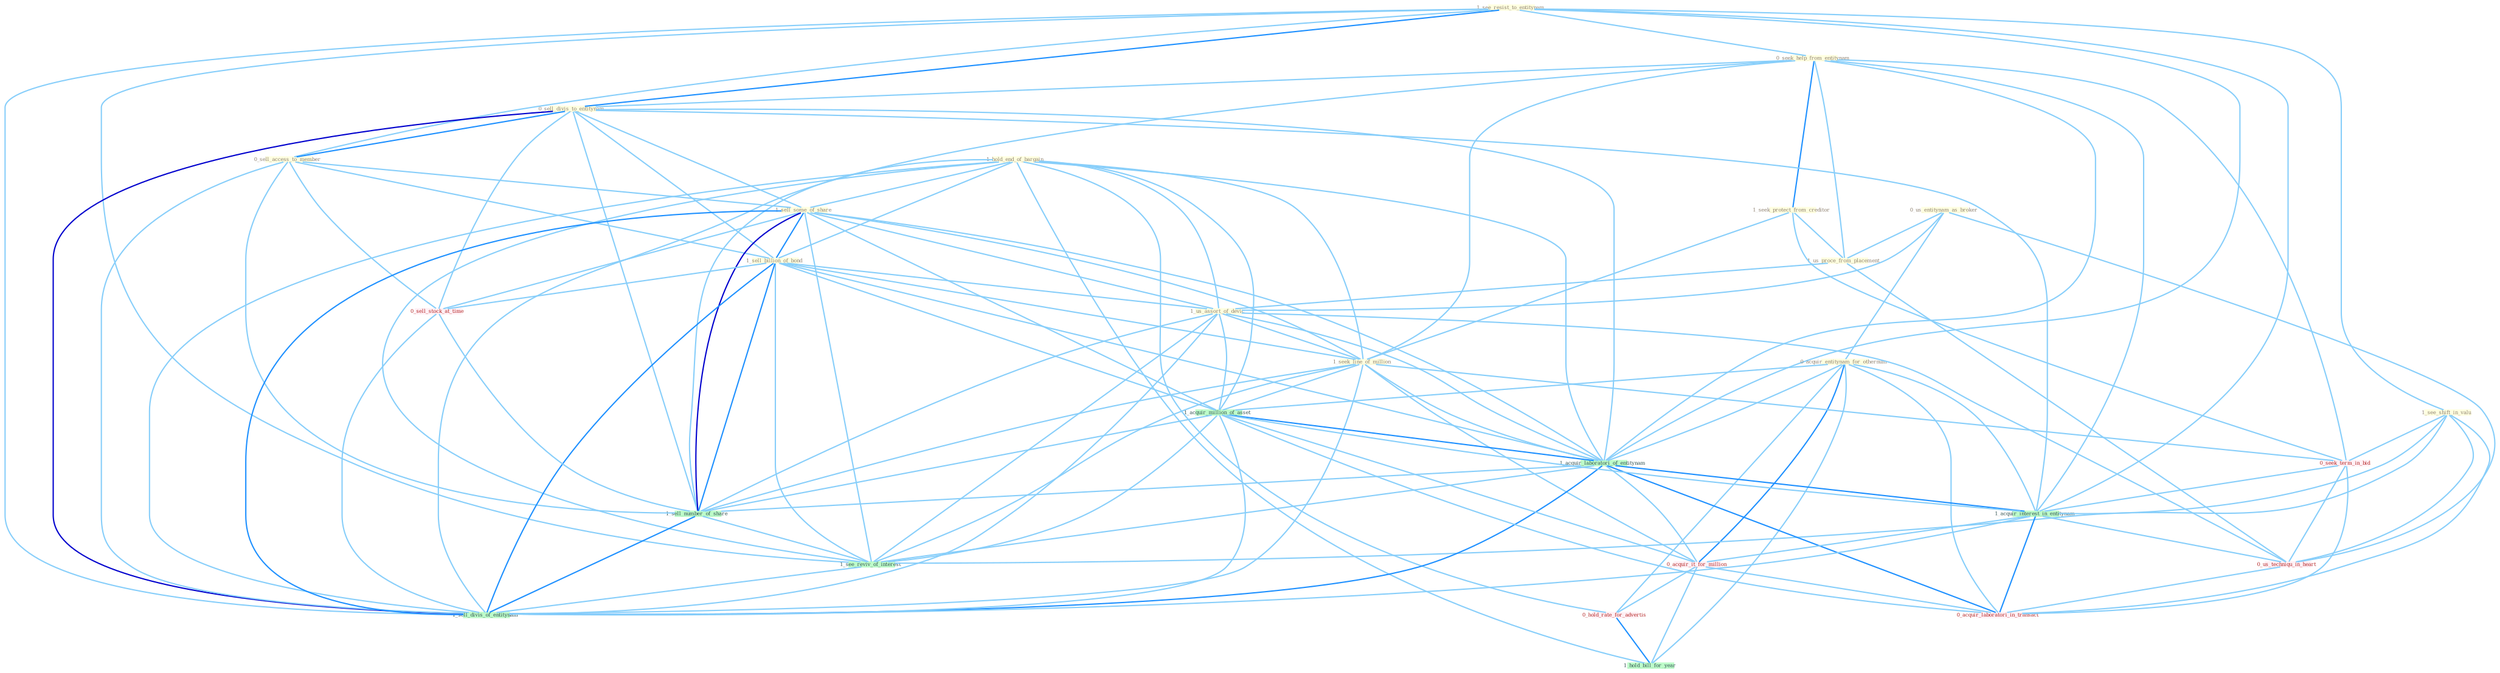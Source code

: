 Graph G{ 
    node
    [shape=polygon,style=filled,width=.5,height=.06,color="#BDFCC9",fixedsize=true,fontsize=4,
    fontcolor="#2f4f4f"];
    {node
    [color="#ffffe0", fontcolor="#8b7d6b"] "1_see_resist_to_entitynam " "0_seek_help_from_entitynam " "0_sell_divis_to_entitynam " "0_us_entitynam_as_broker " "1_hold_end_of_bargain " "0_acquir_entitynam_for_othernum " "1_seek_protect_from_creditor " "1_us_proce_from_placement " "0_sell_access_to_member " "1_sell_some_of_share " "1_sell_billion_of_bond " "1_see_shift_in_valu " "1_us_assort_of_devic " "1_seek_line_of_million "}
{node [color="#fff0f5", fontcolor="#b22222"] "0_seek_term_in_bid " "0_us_techniqu_in_heart " "0_acquir_it_for_million " "0_hold_rate_for_advertis " "0_acquir_laboratori_in_transact " "0_sell_stock_at_time "}
edge [color="#B0E2FF"];

	"1_see_resist_to_entitynam " -- "0_seek_help_from_entitynam " [w="1", color="#87cefa" ];
	"1_see_resist_to_entitynam " -- "0_sell_divis_to_entitynam " [w="2", color="#1e90ff" , len=0.8];
	"1_see_resist_to_entitynam " -- "0_sell_access_to_member " [w="1", color="#87cefa" ];
	"1_see_resist_to_entitynam " -- "1_see_shift_in_valu " [w="1", color="#87cefa" ];
	"1_see_resist_to_entitynam " -- "1_acquir_laboratori_of_entitynam " [w="1", color="#87cefa" ];
	"1_see_resist_to_entitynam " -- "1_acquir_interest_in_entitynam " [w="1", color="#87cefa" ];
	"1_see_resist_to_entitynam " -- "1_see_reviv_of_interest " [w="1", color="#87cefa" ];
	"1_see_resist_to_entitynam " -- "1_sell_divis_of_entitynam " [w="1", color="#87cefa" ];
	"0_seek_help_from_entitynam " -- "0_sell_divis_to_entitynam " [w="1", color="#87cefa" ];
	"0_seek_help_from_entitynam " -- "1_seek_protect_from_creditor " [w="2", color="#1e90ff" , len=0.8];
	"0_seek_help_from_entitynam " -- "1_us_proce_from_placement " [w="1", color="#87cefa" ];
	"0_seek_help_from_entitynam " -- "1_seek_line_of_million " [w="1", color="#87cefa" ];
	"0_seek_help_from_entitynam " -- "1_acquir_laboratori_of_entitynam " [w="1", color="#87cefa" ];
	"0_seek_help_from_entitynam " -- "0_seek_term_in_bid " [w="1", color="#87cefa" ];
	"0_seek_help_from_entitynam " -- "1_acquir_interest_in_entitynam " [w="1", color="#87cefa" ];
	"0_seek_help_from_entitynam " -- "1_sell_divis_of_entitynam " [w="1", color="#87cefa" ];
	"0_sell_divis_to_entitynam " -- "0_sell_access_to_member " [w="2", color="#1e90ff" , len=0.8];
	"0_sell_divis_to_entitynam " -- "1_sell_some_of_share " [w="1", color="#87cefa" ];
	"0_sell_divis_to_entitynam " -- "1_sell_billion_of_bond " [w="1", color="#87cefa" ];
	"0_sell_divis_to_entitynam " -- "1_acquir_laboratori_of_entitynam " [w="1", color="#87cefa" ];
	"0_sell_divis_to_entitynam " -- "1_acquir_interest_in_entitynam " [w="1", color="#87cefa" ];
	"0_sell_divis_to_entitynam " -- "0_sell_stock_at_time " [w="1", color="#87cefa" ];
	"0_sell_divis_to_entitynam " -- "1_sell_number_of_share " [w="1", color="#87cefa" ];
	"0_sell_divis_to_entitynam " -- "1_sell_divis_of_entitynam " [w="3", color="#0000cd" , len=0.6];
	"0_us_entitynam_as_broker " -- "0_acquir_entitynam_for_othernum " [w="1", color="#87cefa" ];
	"0_us_entitynam_as_broker " -- "1_us_proce_from_placement " [w="1", color="#87cefa" ];
	"0_us_entitynam_as_broker " -- "1_us_assort_of_devic " [w="1", color="#87cefa" ];
	"0_us_entitynam_as_broker " -- "0_us_techniqu_in_heart " [w="1", color="#87cefa" ];
	"1_hold_end_of_bargain " -- "1_sell_some_of_share " [w="1", color="#87cefa" ];
	"1_hold_end_of_bargain " -- "1_sell_billion_of_bond " [w="1", color="#87cefa" ];
	"1_hold_end_of_bargain " -- "1_us_assort_of_devic " [w="1", color="#87cefa" ];
	"1_hold_end_of_bargain " -- "1_seek_line_of_million " [w="1", color="#87cefa" ];
	"1_hold_end_of_bargain " -- "1_acquir_million_of_asset " [w="1", color="#87cefa" ];
	"1_hold_end_of_bargain " -- "1_acquir_laboratori_of_entitynam " [w="1", color="#87cefa" ];
	"1_hold_end_of_bargain " -- "0_hold_rate_for_advertis " [w="1", color="#87cefa" ];
	"1_hold_end_of_bargain " -- "1_sell_number_of_share " [w="1", color="#87cefa" ];
	"1_hold_end_of_bargain " -- "1_see_reviv_of_interest " [w="1", color="#87cefa" ];
	"1_hold_end_of_bargain " -- "1_hold_bill_for_year " [w="1", color="#87cefa" ];
	"1_hold_end_of_bargain " -- "1_sell_divis_of_entitynam " [w="1", color="#87cefa" ];
	"0_acquir_entitynam_for_othernum " -- "1_acquir_million_of_asset " [w="1", color="#87cefa" ];
	"0_acquir_entitynam_for_othernum " -- "1_acquir_laboratori_of_entitynam " [w="1", color="#87cefa" ];
	"0_acquir_entitynam_for_othernum " -- "1_acquir_interest_in_entitynam " [w="1", color="#87cefa" ];
	"0_acquir_entitynam_for_othernum " -- "0_acquir_it_for_million " [w="2", color="#1e90ff" , len=0.8];
	"0_acquir_entitynam_for_othernum " -- "0_hold_rate_for_advertis " [w="1", color="#87cefa" ];
	"0_acquir_entitynam_for_othernum " -- "0_acquir_laboratori_in_transact " [w="1", color="#87cefa" ];
	"0_acquir_entitynam_for_othernum " -- "1_hold_bill_for_year " [w="1", color="#87cefa" ];
	"1_seek_protect_from_creditor " -- "1_us_proce_from_placement " [w="1", color="#87cefa" ];
	"1_seek_protect_from_creditor " -- "1_seek_line_of_million " [w="1", color="#87cefa" ];
	"1_seek_protect_from_creditor " -- "0_seek_term_in_bid " [w="1", color="#87cefa" ];
	"1_us_proce_from_placement " -- "1_us_assort_of_devic " [w="1", color="#87cefa" ];
	"1_us_proce_from_placement " -- "0_us_techniqu_in_heart " [w="1", color="#87cefa" ];
	"0_sell_access_to_member " -- "1_sell_some_of_share " [w="1", color="#87cefa" ];
	"0_sell_access_to_member " -- "1_sell_billion_of_bond " [w="1", color="#87cefa" ];
	"0_sell_access_to_member " -- "0_sell_stock_at_time " [w="1", color="#87cefa" ];
	"0_sell_access_to_member " -- "1_sell_number_of_share " [w="1", color="#87cefa" ];
	"0_sell_access_to_member " -- "1_sell_divis_of_entitynam " [w="1", color="#87cefa" ];
	"1_sell_some_of_share " -- "1_sell_billion_of_bond " [w="2", color="#1e90ff" , len=0.8];
	"1_sell_some_of_share " -- "1_us_assort_of_devic " [w="1", color="#87cefa" ];
	"1_sell_some_of_share " -- "1_seek_line_of_million " [w="1", color="#87cefa" ];
	"1_sell_some_of_share " -- "1_acquir_million_of_asset " [w="1", color="#87cefa" ];
	"1_sell_some_of_share " -- "1_acquir_laboratori_of_entitynam " [w="1", color="#87cefa" ];
	"1_sell_some_of_share " -- "0_sell_stock_at_time " [w="1", color="#87cefa" ];
	"1_sell_some_of_share " -- "1_sell_number_of_share " [w="3", color="#0000cd" , len=0.6];
	"1_sell_some_of_share " -- "1_see_reviv_of_interest " [w="1", color="#87cefa" ];
	"1_sell_some_of_share " -- "1_sell_divis_of_entitynam " [w="2", color="#1e90ff" , len=0.8];
	"1_sell_billion_of_bond " -- "1_us_assort_of_devic " [w="1", color="#87cefa" ];
	"1_sell_billion_of_bond " -- "1_seek_line_of_million " [w="1", color="#87cefa" ];
	"1_sell_billion_of_bond " -- "1_acquir_million_of_asset " [w="1", color="#87cefa" ];
	"1_sell_billion_of_bond " -- "1_acquir_laboratori_of_entitynam " [w="1", color="#87cefa" ];
	"1_sell_billion_of_bond " -- "0_sell_stock_at_time " [w="1", color="#87cefa" ];
	"1_sell_billion_of_bond " -- "1_sell_number_of_share " [w="2", color="#1e90ff" , len=0.8];
	"1_sell_billion_of_bond " -- "1_see_reviv_of_interest " [w="1", color="#87cefa" ];
	"1_sell_billion_of_bond " -- "1_sell_divis_of_entitynam " [w="2", color="#1e90ff" , len=0.8];
	"1_see_shift_in_valu " -- "0_seek_term_in_bid " [w="1", color="#87cefa" ];
	"1_see_shift_in_valu " -- "1_acquir_interest_in_entitynam " [w="1", color="#87cefa" ];
	"1_see_shift_in_valu " -- "0_us_techniqu_in_heart " [w="1", color="#87cefa" ];
	"1_see_shift_in_valu " -- "0_acquir_laboratori_in_transact " [w="1", color="#87cefa" ];
	"1_see_shift_in_valu " -- "1_see_reviv_of_interest " [w="1", color="#87cefa" ];
	"1_us_assort_of_devic " -- "1_seek_line_of_million " [w="1", color="#87cefa" ];
	"1_us_assort_of_devic " -- "1_acquir_million_of_asset " [w="1", color="#87cefa" ];
	"1_us_assort_of_devic " -- "1_acquir_laboratori_of_entitynam " [w="1", color="#87cefa" ];
	"1_us_assort_of_devic " -- "0_us_techniqu_in_heart " [w="1", color="#87cefa" ];
	"1_us_assort_of_devic " -- "1_sell_number_of_share " [w="1", color="#87cefa" ];
	"1_us_assort_of_devic " -- "1_see_reviv_of_interest " [w="1", color="#87cefa" ];
	"1_us_assort_of_devic " -- "1_sell_divis_of_entitynam " [w="1", color="#87cefa" ];
	"1_seek_line_of_million " -- "1_acquir_million_of_asset " [w="1", color="#87cefa" ];
	"1_seek_line_of_million " -- "1_acquir_laboratori_of_entitynam " [w="1", color="#87cefa" ];
	"1_seek_line_of_million " -- "0_seek_term_in_bid " [w="1", color="#87cefa" ];
	"1_seek_line_of_million " -- "0_acquir_it_for_million " [w="1", color="#87cefa" ];
	"1_seek_line_of_million " -- "1_sell_number_of_share " [w="1", color="#87cefa" ];
	"1_seek_line_of_million " -- "1_see_reviv_of_interest " [w="1", color="#87cefa" ];
	"1_seek_line_of_million " -- "1_sell_divis_of_entitynam " [w="1", color="#87cefa" ];
	"1_acquir_million_of_asset " -- "1_acquir_laboratori_of_entitynam " [w="2", color="#1e90ff" , len=0.8];
	"1_acquir_million_of_asset " -- "1_acquir_interest_in_entitynam " [w="1", color="#87cefa" ];
	"1_acquir_million_of_asset " -- "0_acquir_it_for_million " [w="1", color="#87cefa" ];
	"1_acquir_million_of_asset " -- "0_acquir_laboratori_in_transact " [w="1", color="#87cefa" ];
	"1_acquir_million_of_asset " -- "1_sell_number_of_share " [w="1", color="#87cefa" ];
	"1_acquir_million_of_asset " -- "1_see_reviv_of_interest " [w="1", color="#87cefa" ];
	"1_acquir_million_of_asset " -- "1_sell_divis_of_entitynam " [w="1", color="#87cefa" ];
	"1_acquir_laboratori_of_entitynam " -- "1_acquir_interest_in_entitynam " [w="2", color="#1e90ff" , len=0.8];
	"1_acquir_laboratori_of_entitynam " -- "0_acquir_it_for_million " [w="1", color="#87cefa" ];
	"1_acquir_laboratori_of_entitynam " -- "0_acquir_laboratori_in_transact " [w="2", color="#1e90ff" , len=0.8];
	"1_acquir_laboratori_of_entitynam " -- "1_sell_number_of_share " [w="1", color="#87cefa" ];
	"1_acquir_laboratori_of_entitynam " -- "1_see_reviv_of_interest " [w="1", color="#87cefa" ];
	"1_acquir_laboratori_of_entitynam " -- "1_sell_divis_of_entitynam " [w="2", color="#1e90ff" , len=0.8];
	"0_seek_term_in_bid " -- "1_acquir_interest_in_entitynam " [w="1", color="#87cefa" ];
	"0_seek_term_in_bid " -- "0_us_techniqu_in_heart " [w="1", color="#87cefa" ];
	"0_seek_term_in_bid " -- "0_acquir_laboratori_in_transact " [w="1", color="#87cefa" ];
	"1_acquir_interest_in_entitynam " -- "0_us_techniqu_in_heart " [w="1", color="#87cefa" ];
	"1_acquir_interest_in_entitynam " -- "0_acquir_it_for_million " [w="1", color="#87cefa" ];
	"1_acquir_interest_in_entitynam " -- "0_acquir_laboratori_in_transact " [w="2", color="#1e90ff" , len=0.8];
	"1_acquir_interest_in_entitynam " -- "1_sell_divis_of_entitynam " [w="1", color="#87cefa" ];
	"0_us_techniqu_in_heart " -- "0_acquir_laboratori_in_transact " [w="1", color="#87cefa" ];
	"0_acquir_it_for_million " -- "0_hold_rate_for_advertis " [w="1", color="#87cefa" ];
	"0_acquir_it_for_million " -- "0_acquir_laboratori_in_transact " [w="1", color="#87cefa" ];
	"0_acquir_it_for_million " -- "1_hold_bill_for_year " [w="1", color="#87cefa" ];
	"0_hold_rate_for_advertis " -- "1_hold_bill_for_year " [w="2", color="#1e90ff" , len=0.8];
	"0_sell_stock_at_time " -- "1_sell_number_of_share " [w="1", color="#87cefa" ];
	"0_sell_stock_at_time " -- "1_sell_divis_of_entitynam " [w="1", color="#87cefa" ];
	"1_sell_number_of_share " -- "1_see_reviv_of_interest " [w="1", color="#87cefa" ];
	"1_sell_number_of_share " -- "1_sell_divis_of_entitynam " [w="2", color="#1e90ff" , len=0.8];
	"1_see_reviv_of_interest " -- "1_sell_divis_of_entitynam " [w="1", color="#87cefa" ];
}